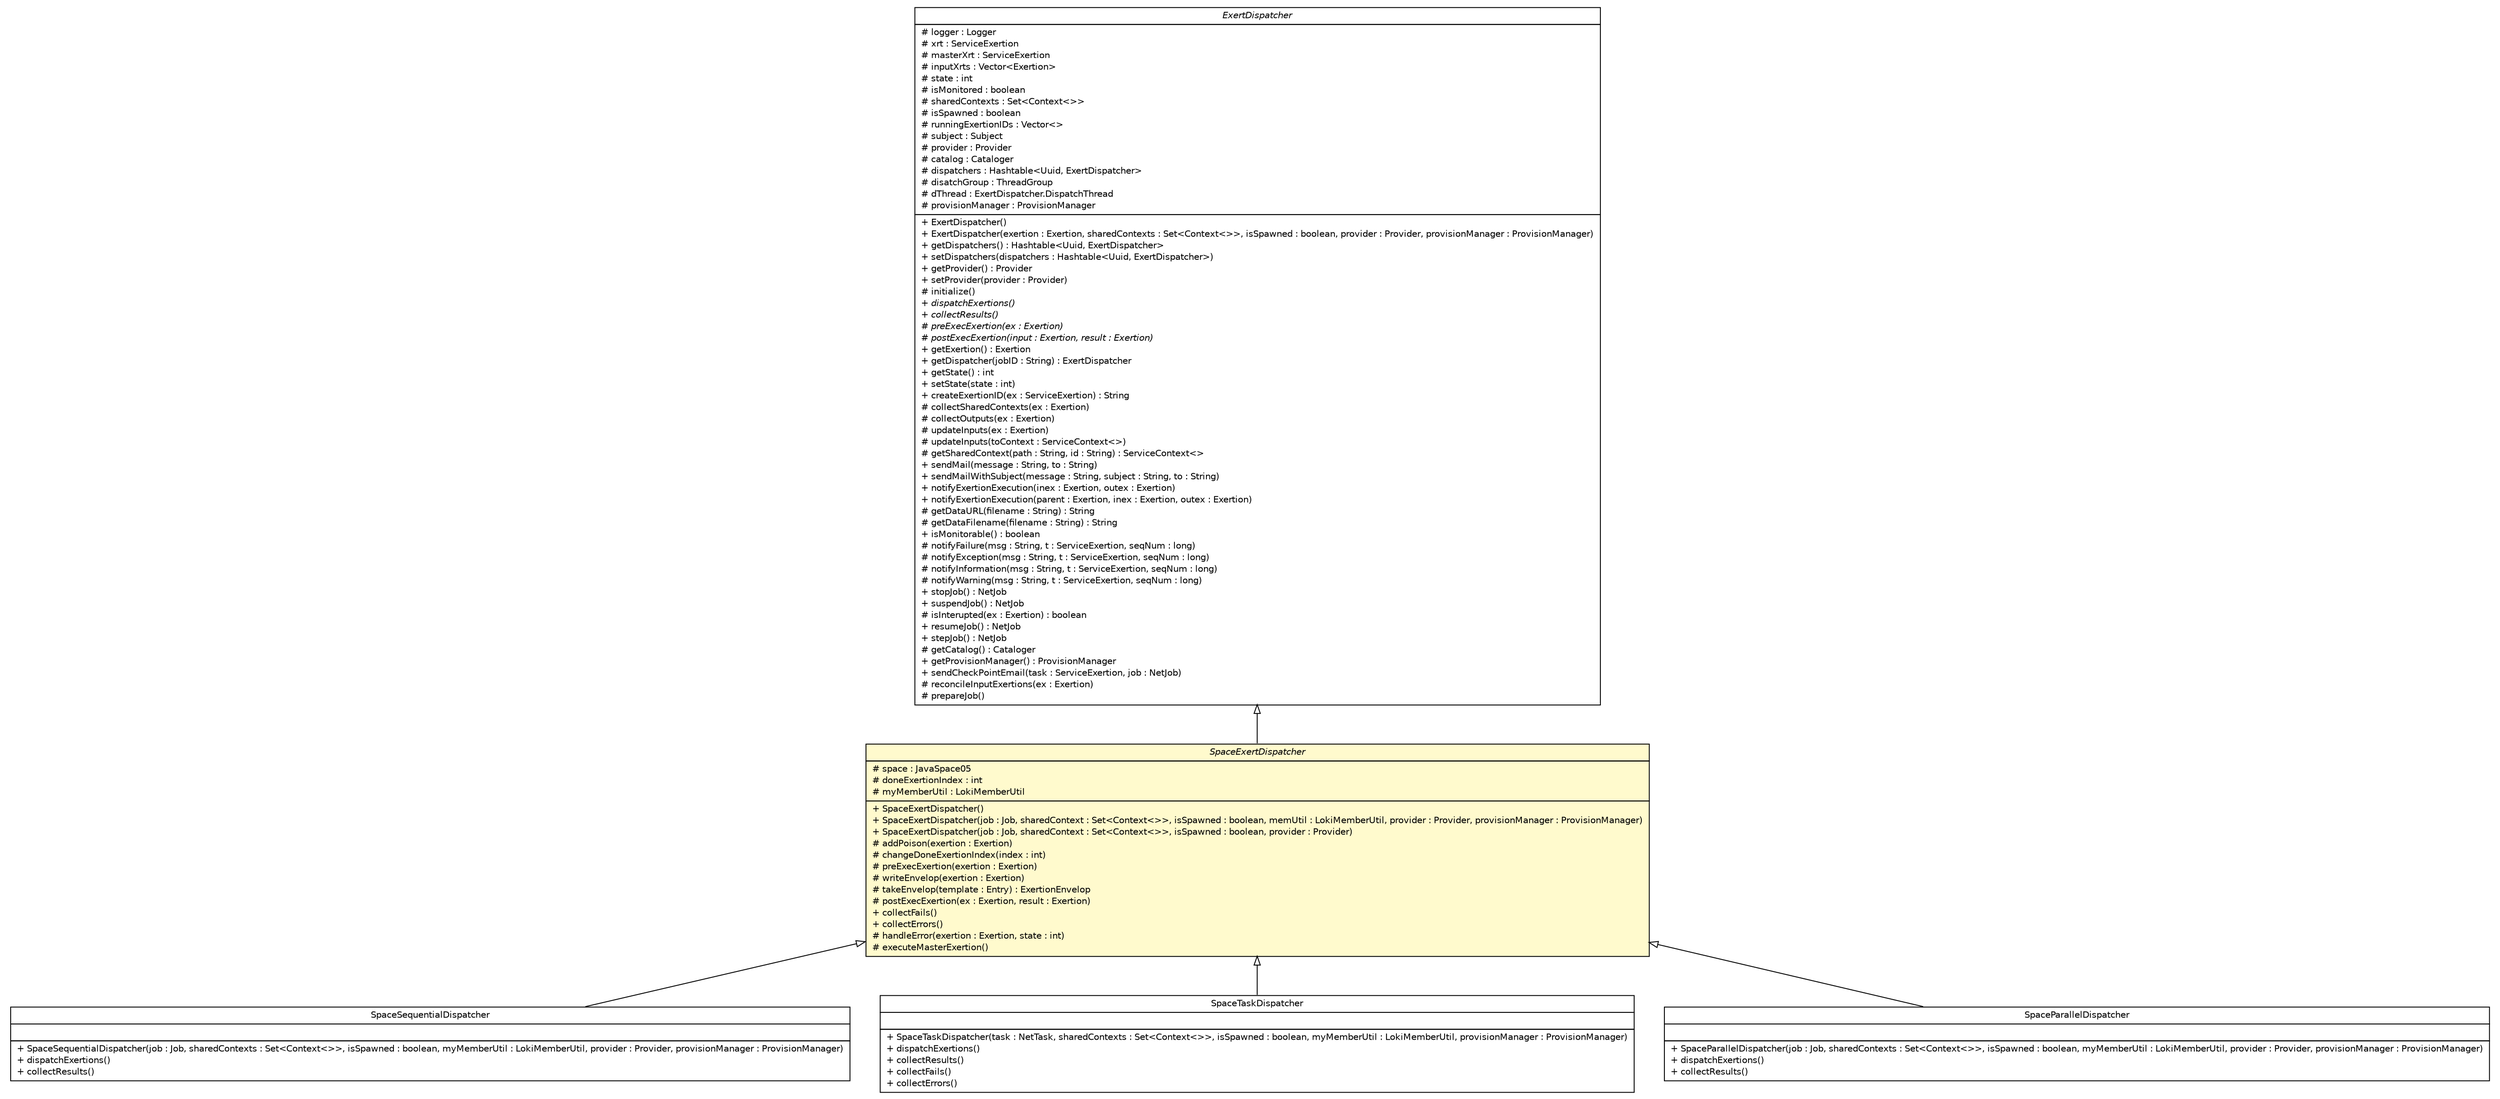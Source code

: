 #!/usr/local/bin/dot
#
# Class diagram 
# Generated by UMLGraph version R5_6 (http://www.umlgraph.org/)
#

digraph G {
	edge [fontname="Helvetica",fontsize=10,labelfontname="Helvetica",labelfontsize=10];
	node [fontname="Helvetica",fontsize=10,shape=plaintext];
	nodesep=0.25;
	ranksep=0.5;
	// sorcer.core.dispatch.SpaceExertDispatcher
	c334796 [label=<<table title="sorcer.core.dispatch.SpaceExertDispatcher" border="0" cellborder="1" cellspacing="0" cellpadding="2" port="p" bgcolor="lemonChiffon" href="./SpaceExertDispatcher.html">
		<tr><td><table border="0" cellspacing="0" cellpadding="1">
<tr><td align="center" balign="center"><font face="Helvetica-Oblique"> SpaceExertDispatcher </font></td></tr>
		</table></td></tr>
		<tr><td><table border="0" cellspacing="0" cellpadding="1">
<tr><td align="left" balign="left"> # space : JavaSpace05 </td></tr>
<tr><td align="left" balign="left"> # doneExertionIndex : int </td></tr>
<tr><td align="left" balign="left"> # myMemberUtil : LokiMemberUtil </td></tr>
		</table></td></tr>
		<tr><td><table border="0" cellspacing="0" cellpadding="1">
<tr><td align="left" balign="left"> + SpaceExertDispatcher() </td></tr>
<tr><td align="left" balign="left"> + SpaceExertDispatcher(job : Job, sharedContext : Set&lt;Context&lt;&gt;&gt;, isSpawned : boolean, memUtil : LokiMemberUtil, provider : Provider, provisionManager : ProvisionManager) </td></tr>
<tr><td align="left" balign="left"> + SpaceExertDispatcher(job : Job, sharedContext : Set&lt;Context&lt;&gt;&gt;, isSpawned : boolean, provider : Provider) </td></tr>
<tr><td align="left" balign="left"> # addPoison(exertion : Exertion) </td></tr>
<tr><td align="left" balign="left"> # changeDoneExertionIndex(index : int) </td></tr>
<tr><td align="left" balign="left"> # preExecExertion(exertion : Exertion) </td></tr>
<tr><td align="left" balign="left"> # writeEnvelop(exertion : Exertion) </td></tr>
<tr><td align="left" balign="left"> # takeEnvelop(template : Entry) : ExertionEnvelop </td></tr>
<tr><td align="left" balign="left"> # postExecExertion(ex : Exertion, result : Exertion) </td></tr>
<tr><td align="left" balign="left"> + collectFails() </td></tr>
<tr><td align="left" balign="left"> + collectErrors() </td></tr>
<tr><td align="left" balign="left"> # handleError(exertion : Exertion, state : int) </td></tr>
<tr><td align="left" balign="left"> # executeMasterExertion() </td></tr>
		</table></td></tr>
		</table>>, URL="./SpaceExertDispatcher.html", fontname="Helvetica", fontcolor="black", fontsize=10.0];
	// sorcer.core.dispatch.SpaceSequentialDispatcher
	c334802 [label=<<table title="sorcer.core.dispatch.SpaceSequentialDispatcher" border="0" cellborder="1" cellspacing="0" cellpadding="2" port="p" href="./SpaceSequentialDispatcher.html">
		<tr><td><table border="0" cellspacing="0" cellpadding="1">
<tr><td align="center" balign="center"> SpaceSequentialDispatcher </td></tr>
		</table></td></tr>
		<tr><td><table border="0" cellspacing="0" cellpadding="1">
<tr><td align="left" balign="left">  </td></tr>
		</table></td></tr>
		<tr><td><table border="0" cellspacing="0" cellpadding="1">
<tr><td align="left" balign="left"> + SpaceSequentialDispatcher(job : Job, sharedContexts : Set&lt;Context&lt;&gt;&gt;, isSpawned : boolean, myMemberUtil : LokiMemberUtil, provider : Provider, provisionManager : ProvisionManager) </td></tr>
<tr><td align="left" balign="left"> + dispatchExertions() </td></tr>
<tr><td align="left" balign="left"> + collectResults() </td></tr>
		</table></td></tr>
		</table>>, URL="./SpaceSequentialDispatcher.html", fontname="Helvetica", fontcolor="black", fontsize=10.0];
	// sorcer.core.dispatch.SpaceTaskDispatcher
	c334807 [label=<<table title="sorcer.core.dispatch.SpaceTaskDispatcher" border="0" cellborder="1" cellspacing="0" cellpadding="2" port="p" href="./SpaceTaskDispatcher.html">
		<tr><td><table border="0" cellspacing="0" cellpadding="1">
<tr><td align="center" balign="center"> SpaceTaskDispatcher </td></tr>
		</table></td></tr>
		<tr><td><table border="0" cellspacing="0" cellpadding="1">
<tr><td align="left" balign="left">  </td></tr>
		</table></td></tr>
		<tr><td><table border="0" cellspacing="0" cellpadding="1">
<tr><td align="left" balign="left"> + SpaceTaskDispatcher(task : NetTask, sharedContexts : Set&lt;Context&lt;&gt;&gt;, isSpawned : boolean, myMemberUtil : LokiMemberUtil, provisionManager : ProvisionManager) </td></tr>
<tr><td align="left" balign="left"> + dispatchExertions() </td></tr>
<tr><td align="left" balign="left"> + collectResults() </td></tr>
<tr><td align="left" balign="left"> + collectFails() </td></tr>
<tr><td align="left" balign="left"> + collectErrors() </td></tr>
		</table></td></tr>
		</table>>, URL="./SpaceTaskDispatcher.html", fontname="Helvetica", fontcolor="black", fontsize=10.0];
	// sorcer.core.dispatch.ExertDispatcher
	c334813 [label=<<table title="sorcer.core.dispatch.ExertDispatcher" border="0" cellborder="1" cellspacing="0" cellpadding="2" port="p" href="./ExertDispatcher.html">
		<tr><td><table border="0" cellspacing="0" cellpadding="1">
<tr><td align="center" balign="center"><font face="Helvetica-Oblique"> ExertDispatcher </font></td></tr>
		</table></td></tr>
		<tr><td><table border="0" cellspacing="0" cellpadding="1">
<tr><td align="left" balign="left"> # logger : Logger </td></tr>
<tr><td align="left" balign="left"> # xrt : ServiceExertion </td></tr>
<tr><td align="left" balign="left"> # masterXrt : ServiceExertion </td></tr>
<tr><td align="left" balign="left"> # inputXrts : Vector&lt;Exertion&gt; </td></tr>
<tr><td align="left" balign="left"> # state : int </td></tr>
<tr><td align="left" balign="left"> # isMonitored : boolean </td></tr>
<tr><td align="left" balign="left"> # sharedContexts : Set&lt;Context&lt;&gt;&gt; </td></tr>
<tr><td align="left" balign="left"> # isSpawned : boolean </td></tr>
<tr><td align="left" balign="left"> # runningExertionIDs : Vector&lt;&gt; </td></tr>
<tr><td align="left" balign="left"> # subject : Subject </td></tr>
<tr><td align="left" balign="left"> # provider : Provider </td></tr>
<tr><td align="left" balign="left"> # catalog : Cataloger </td></tr>
<tr><td align="left" balign="left"> # dispatchers : Hashtable&lt;Uuid, ExertDispatcher&gt; </td></tr>
<tr><td align="left" balign="left"> # disatchGroup : ThreadGroup </td></tr>
<tr><td align="left" balign="left"> # dThread : ExertDispatcher.DispatchThread </td></tr>
<tr><td align="left" balign="left"> # provisionManager : ProvisionManager </td></tr>
		</table></td></tr>
		<tr><td><table border="0" cellspacing="0" cellpadding="1">
<tr><td align="left" balign="left"> + ExertDispatcher() </td></tr>
<tr><td align="left" balign="left"> + ExertDispatcher(exertion : Exertion, sharedContexts : Set&lt;Context&lt;&gt;&gt;, isSpawned : boolean, provider : Provider, provisionManager : ProvisionManager) </td></tr>
<tr><td align="left" balign="left"> + getDispatchers() : Hashtable&lt;Uuid, ExertDispatcher&gt; </td></tr>
<tr><td align="left" balign="left"> + setDispatchers(dispatchers : Hashtable&lt;Uuid, ExertDispatcher&gt;) </td></tr>
<tr><td align="left" balign="left"> + getProvider() : Provider </td></tr>
<tr><td align="left" balign="left"> + setProvider(provider : Provider) </td></tr>
<tr><td align="left" balign="left"> # initialize() </td></tr>
<tr><td align="left" balign="left"><font face="Helvetica-Oblique" point-size="10.0"> + dispatchExertions() </font></td></tr>
<tr><td align="left" balign="left"><font face="Helvetica-Oblique" point-size="10.0"> + collectResults() </font></td></tr>
<tr><td align="left" balign="left"><font face="Helvetica-Oblique" point-size="10.0"> # preExecExertion(ex : Exertion) </font></td></tr>
<tr><td align="left" balign="left"><font face="Helvetica-Oblique" point-size="10.0"> # postExecExertion(input : Exertion, result : Exertion) </font></td></tr>
<tr><td align="left" balign="left"> + getExertion() : Exertion </td></tr>
<tr><td align="left" balign="left"> + getDispatcher(jobID : String) : ExertDispatcher </td></tr>
<tr><td align="left" balign="left"> + getState() : int </td></tr>
<tr><td align="left" balign="left"> + setState(state : int) </td></tr>
<tr><td align="left" balign="left"> + createExertionID(ex : ServiceExertion) : String </td></tr>
<tr><td align="left" balign="left"> # collectSharedContexts(ex : Exertion) </td></tr>
<tr><td align="left" balign="left"> # collectOutputs(ex : Exertion) </td></tr>
<tr><td align="left" balign="left"> # updateInputs(ex : Exertion) </td></tr>
<tr><td align="left" balign="left"> # updateInputs(toContext : ServiceContext&lt;&gt;) </td></tr>
<tr><td align="left" balign="left"> # getSharedContext(path : String, id : String) : ServiceContext&lt;&gt; </td></tr>
<tr><td align="left" balign="left"> + sendMail(message : String, to : String) </td></tr>
<tr><td align="left" balign="left"> + sendMailWithSubject(message : String, subject : String, to : String) </td></tr>
<tr><td align="left" balign="left"> + notifyExertionExecution(inex : Exertion, outex : Exertion) </td></tr>
<tr><td align="left" balign="left"> + notifyExertionExecution(parent : Exertion, inex : Exertion, outex : Exertion) </td></tr>
<tr><td align="left" balign="left"> # getDataURL(filename : String) : String </td></tr>
<tr><td align="left" balign="left"> # getDataFilename(filename : String) : String </td></tr>
<tr><td align="left" balign="left"> + isMonitorable() : boolean </td></tr>
<tr><td align="left" balign="left"> # notifyFailure(msg : String, t : ServiceExertion, seqNum : long) </td></tr>
<tr><td align="left" balign="left"> # notifyException(msg : String, t : ServiceExertion, seqNum : long) </td></tr>
<tr><td align="left" balign="left"> # notifyInformation(msg : String, t : ServiceExertion, seqNum : long) </td></tr>
<tr><td align="left" balign="left"> # notifyWarning(msg : String, t : ServiceExertion, seqNum : long) </td></tr>
<tr><td align="left" balign="left"> + stopJob() : NetJob </td></tr>
<tr><td align="left" balign="left"> + suspendJob() : NetJob </td></tr>
<tr><td align="left" balign="left"> # isInterupted(ex : Exertion) : boolean </td></tr>
<tr><td align="left" balign="left"> + resumeJob() : NetJob </td></tr>
<tr><td align="left" balign="left"> + stepJob() : NetJob </td></tr>
<tr><td align="left" balign="left"> # getCatalog() : Cataloger </td></tr>
<tr><td align="left" balign="left"> + getProvisionManager() : ProvisionManager </td></tr>
<tr><td align="left" balign="left"> + sendCheckPointEmail(task : ServiceExertion, job : NetJob) </td></tr>
<tr><td align="left" balign="left"> # reconcileInputExertions(ex : Exertion) </td></tr>
<tr><td align="left" balign="left"> # prepareJob() </td></tr>
		</table></td></tr>
		</table>>, URL="./ExertDispatcher.html", fontname="Helvetica", fontcolor="black", fontsize=10.0];
	// sorcer.core.dispatch.SpaceParallelDispatcher
	c334818 [label=<<table title="sorcer.core.dispatch.SpaceParallelDispatcher" border="0" cellborder="1" cellspacing="0" cellpadding="2" port="p" href="./SpaceParallelDispatcher.html">
		<tr><td><table border="0" cellspacing="0" cellpadding="1">
<tr><td align="center" balign="center"> SpaceParallelDispatcher </td></tr>
		</table></td></tr>
		<tr><td><table border="0" cellspacing="0" cellpadding="1">
<tr><td align="left" balign="left">  </td></tr>
		</table></td></tr>
		<tr><td><table border="0" cellspacing="0" cellpadding="1">
<tr><td align="left" balign="left"> + SpaceParallelDispatcher(job : Job, sharedContexts : Set&lt;Context&lt;&gt;&gt;, isSpawned : boolean, myMemberUtil : LokiMemberUtil, provider : Provider, provisionManager : ProvisionManager) </td></tr>
<tr><td align="left" balign="left"> + dispatchExertions() </td></tr>
<tr><td align="left" balign="left"> + collectResults() </td></tr>
		</table></td></tr>
		</table>>, URL="./SpaceParallelDispatcher.html", fontname="Helvetica", fontcolor="black", fontsize=10.0];
	//sorcer.core.dispatch.SpaceExertDispatcher extends sorcer.core.dispatch.ExertDispatcher
	c334813:p -> c334796:p [dir=back,arrowtail=empty];
	//sorcer.core.dispatch.SpaceSequentialDispatcher extends sorcer.core.dispatch.SpaceExertDispatcher
	c334796:p -> c334802:p [dir=back,arrowtail=empty];
	//sorcer.core.dispatch.SpaceTaskDispatcher extends sorcer.core.dispatch.SpaceExertDispatcher
	c334796:p -> c334807:p [dir=back,arrowtail=empty];
	//sorcer.core.dispatch.SpaceParallelDispatcher extends sorcer.core.dispatch.SpaceExertDispatcher
	c334796:p -> c334818:p [dir=back,arrowtail=empty];
}

